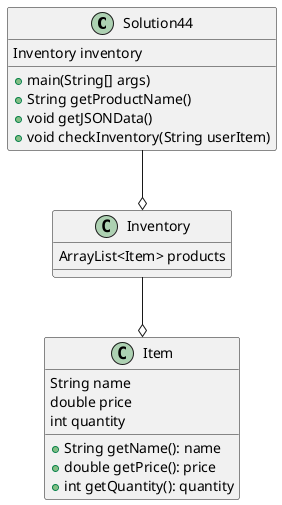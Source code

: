 @startuml
class Solution44 {
    Inventory inventory

    +main(String[] args)
    +String getProductName()
    +void getJSONData()
    +void checkInventory(String userItem)

}
class Item {
        String name
        double price
        int quantity

        +String getName(): name
        +double getPrice(): price
        +int getQuantity(): quantity
}

class Inventory {
    ArrayList<Item> products
}

Inventory --o Item
Solution44 --o Inventory
@enduml